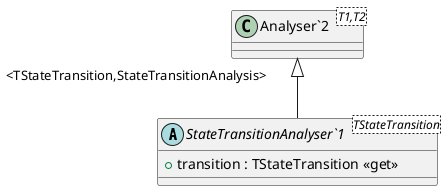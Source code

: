 @startuml
abstract class "StateTransitionAnalyser`1"<TStateTransition> {
    + transition : TStateTransition <<get>>
}
class "Analyser`2"<T1,T2> {
}
"Analyser`2" "<TStateTransition,StateTransitionAnalysis>" <|-- "StateTransitionAnalyser`1"
@enduml
